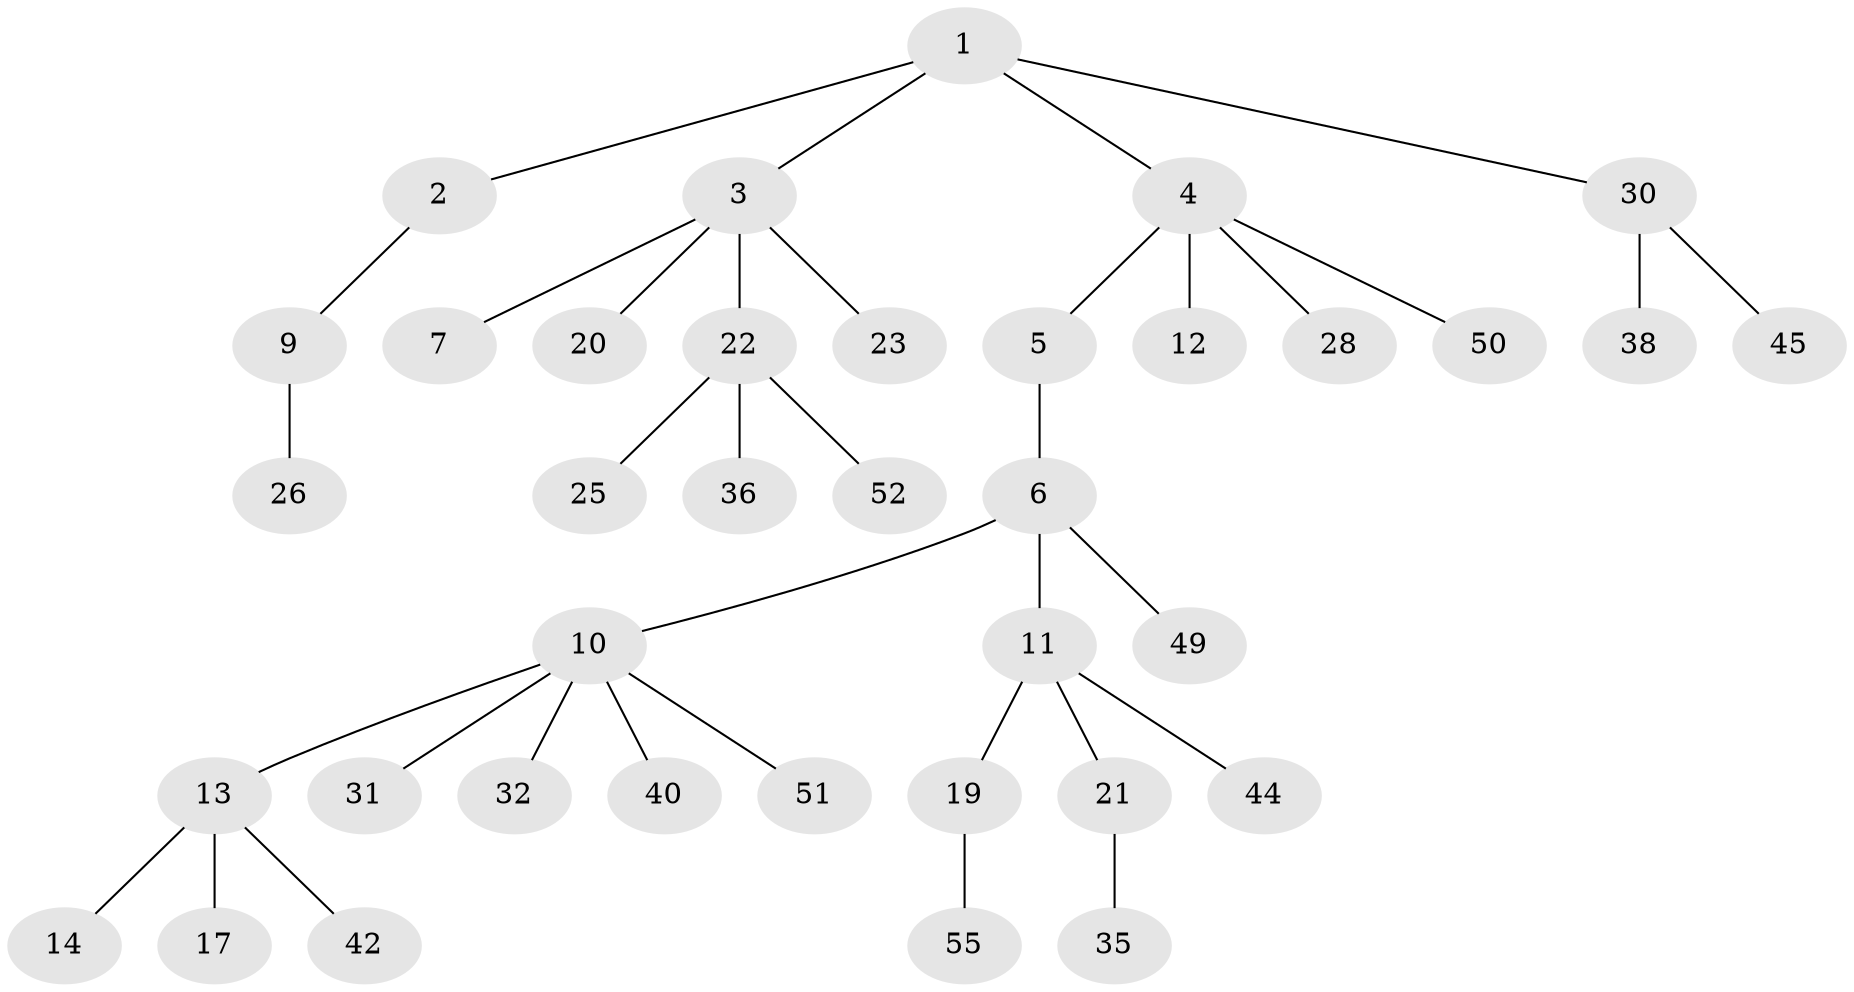 // Generated by graph-tools (version 1.1) at 2025/24/03/03/25 07:24:07]
// undirected, 37 vertices, 36 edges
graph export_dot {
graph [start="1"]
  node [color=gray90,style=filled];
  1 [super="+27"];
  2 [super="+15"];
  3 [super="+24"];
  4 [super="+47"];
  5;
  6 [super="+8"];
  7 [super="+57"];
  9 [super="+34"];
  10 [super="+29"];
  11 [super="+18"];
  12 [super="+16"];
  13 [super="+43"];
  14;
  17;
  19 [super="+54"];
  20;
  21 [super="+46"];
  22 [super="+33"];
  23;
  25 [super="+37"];
  26 [super="+41"];
  28;
  30 [super="+56"];
  31;
  32 [super="+39"];
  35;
  36;
  38;
  40;
  42 [super="+48"];
  44;
  45;
  49;
  50;
  51;
  52 [super="+53"];
  55;
  1 -- 2;
  1 -- 3;
  1 -- 4;
  1 -- 30;
  2 -- 9;
  3 -- 7;
  3 -- 20;
  3 -- 22;
  3 -- 23;
  4 -- 5;
  4 -- 12;
  4 -- 28;
  4 -- 50;
  5 -- 6;
  6 -- 11;
  6 -- 49;
  6 -- 10;
  9 -- 26;
  10 -- 13;
  10 -- 32;
  10 -- 51;
  10 -- 40;
  10 -- 31;
  11 -- 21;
  11 -- 19;
  11 -- 44;
  13 -- 14;
  13 -- 17;
  13 -- 42;
  19 -- 55;
  21 -- 35;
  22 -- 25;
  22 -- 36;
  22 -- 52;
  30 -- 38;
  30 -- 45;
}
